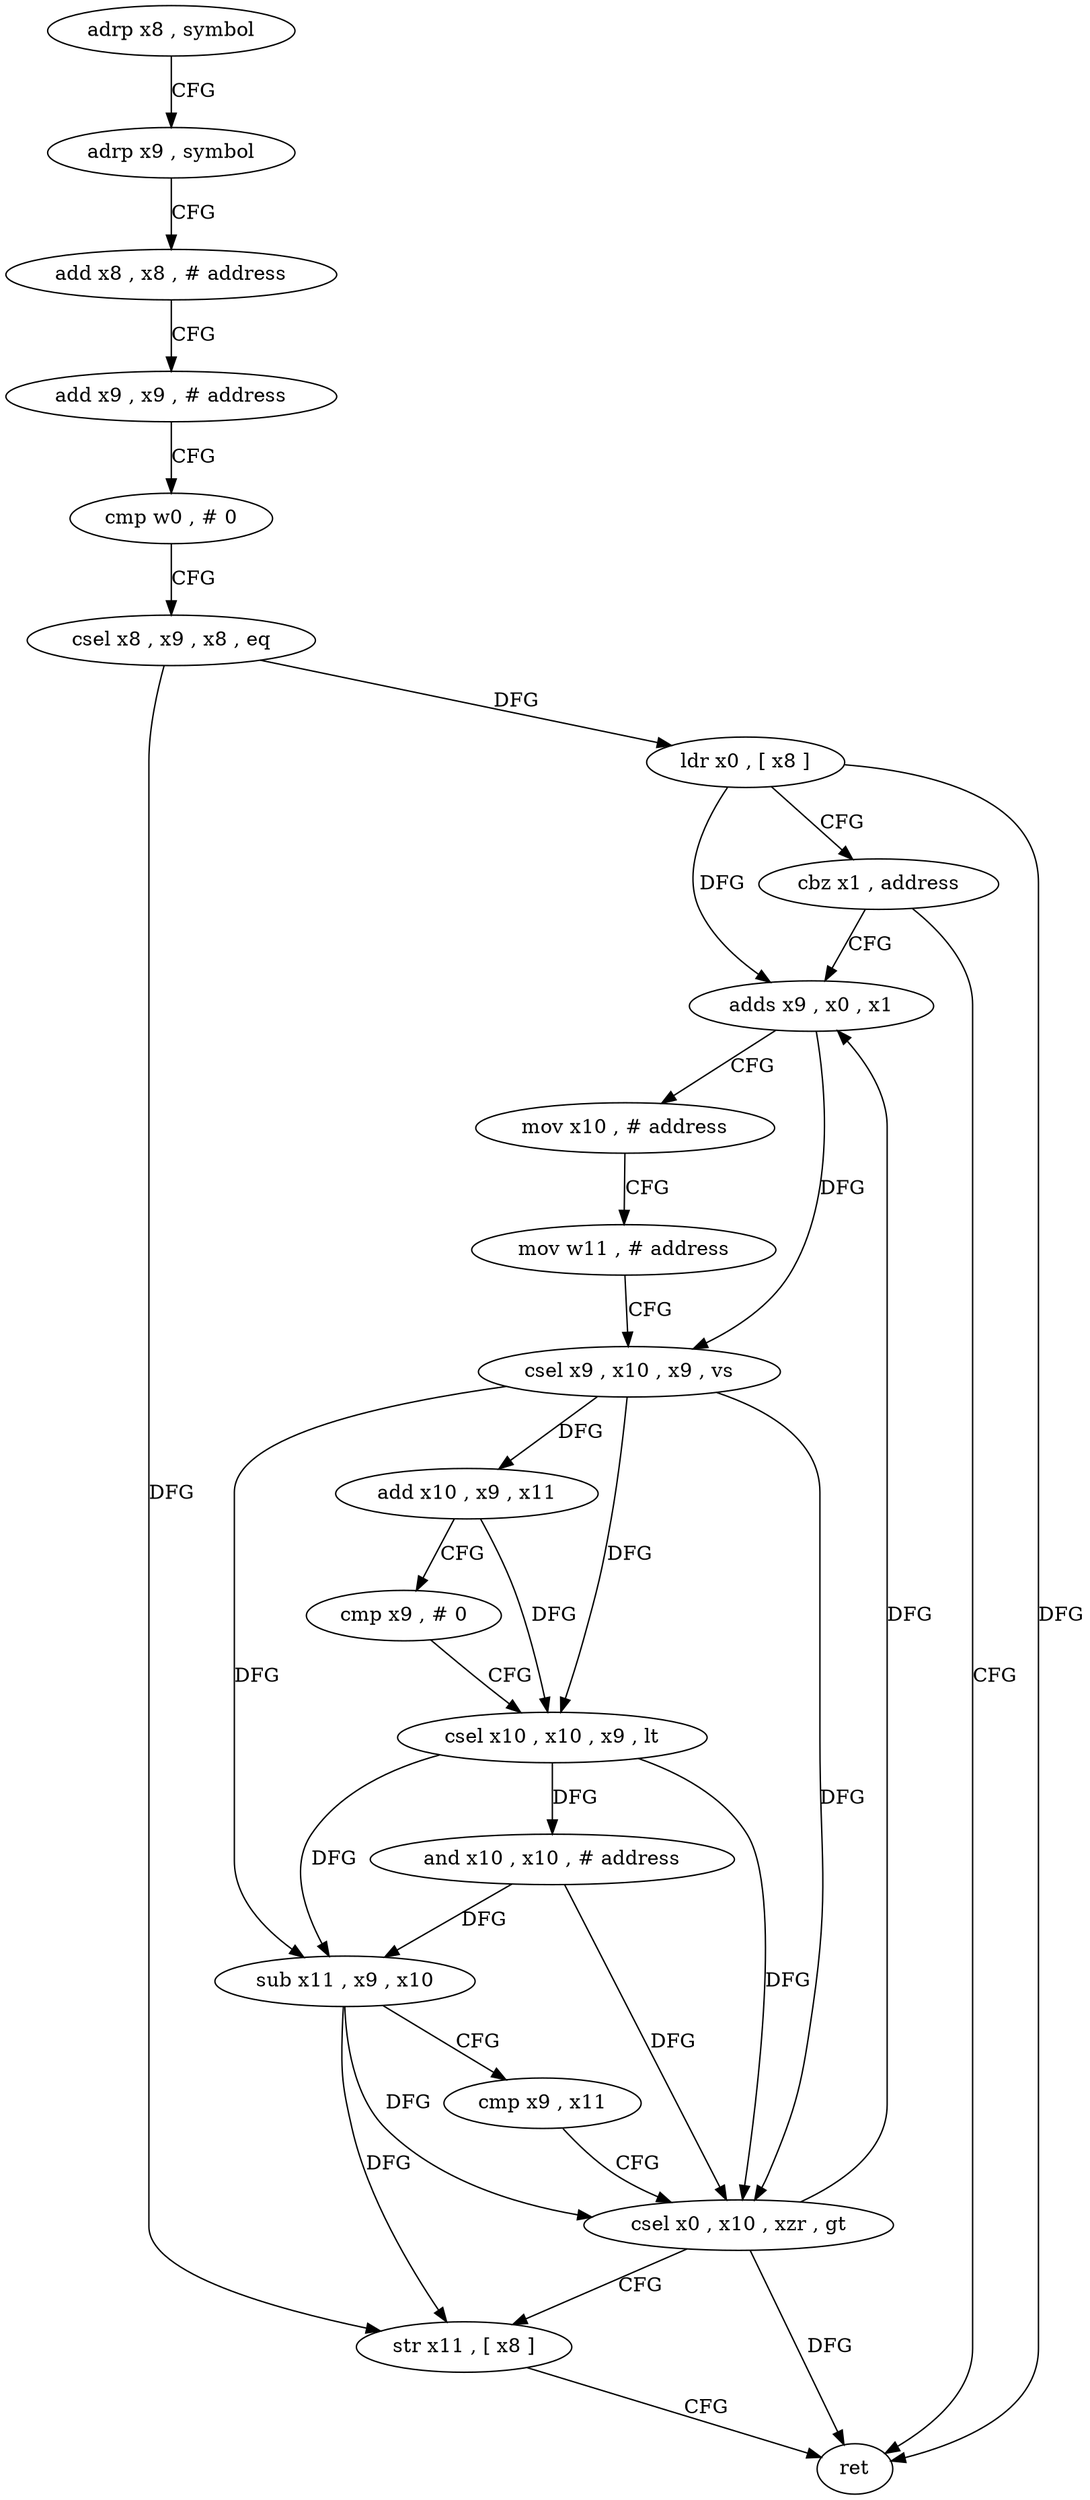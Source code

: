 digraph "func" {
"4216884" [label = "adrp x8 , symbol" ]
"4216888" [label = "adrp x9 , symbol" ]
"4216892" [label = "add x8 , x8 , # address" ]
"4216896" [label = "add x9 , x9 , # address" ]
"4216900" [label = "cmp w0 , # 0" ]
"4216904" [label = "csel x8 , x9 , x8 , eq" ]
"4216908" [label = "ldr x0 , [ x8 ]" ]
"4216912" [label = "cbz x1 , address" ]
"4216964" [label = "ret" ]
"4216916" [label = "adds x9 , x0 , x1" ]
"4216920" [label = "mov x10 , # address" ]
"4216924" [label = "mov w11 , # address" ]
"4216928" [label = "csel x9 , x10 , x9 , vs" ]
"4216932" [label = "add x10 , x9 , x11" ]
"4216936" [label = "cmp x9 , # 0" ]
"4216940" [label = "csel x10 , x10 , x9 , lt" ]
"4216944" [label = "and x10 , x10 , # address" ]
"4216948" [label = "sub x11 , x9 , x10" ]
"4216952" [label = "cmp x9 , x11" ]
"4216956" [label = "csel x0 , x10 , xzr , gt" ]
"4216960" [label = "str x11 , [ x8 ]" ]
"4216884" -> "4216888" [ label = "CFG" ]
"4216888" -> "4216892" [ label = "CFG" ]
"4216892" -> "4216896" [ label = "CFG" ]
"4216896" -> "4216900" [ label = "CFG" ]
"4216900" -> "4216904" [ label = "CFG" ]
"4216904" -> "4216908" [ label = "DFG" ]
"4216904" -> "4216960" [ label = "DFG" ]
"4216908" -> "4216912" [ label = "CFG" ]
"4216908" -> "4216964" [ label = "DFG" ]
"4216908" -> "4216916" [ label = "DFG" ]
"4216912" -> "4216964" [ label = "CFG" ]
"4216912" -> "4216916" [ label = "CFG" ]
"4216916" -> "4216920" [ label = "CFG" ]
"4216916" -> "4216928" [ label = "DFG" ]
"4216920" -> "4216924" [ label = "CFG" ]
"4216924" -> "4216928" [ label = "CFG" ]
"4216928" -> "4216932" [ label = "DFG" ]
"4216928" -> "4216940" [ label = "DFG" ]
"4216928" -> "4216948" [ label = "DFG" ]
"4216928" -> "4216956" [ label = "DFG" ]
"4216932" -> "4216936" [ label = "CFG" ]
"4216932" -> "4216940" [ label = "DFG" ]
"4216936" -> "4216940" [ label = "CFG" ]
"4216940" -> "4216944" [ label = "DFG" ]
"4216940" -> "4216948" [ label = "DFG" ]
"4216940" -> "4216956" [ label = "DFG" ]
"4216944" -> "4216948" [ label = "DFG" ]
"4216944" -> "4216956" [ label = "DFG" ]
"4216948" -> "4216952" [ label = "CFG" ]
"4216948" -> "4216956" [ label = "DFG" ]
"4216948" -> "4216960" [ label = "DFG" ]
"4216952" -> "4216956" [ label = "CFG" ]
"4216956" -> "4216960" [ label = "CFG" ]
"4216956" -> "4216964" [ label = "DFG" ]
"4216956" -> "4216916" [ label = "DFG" ]
"4216960" -> "4216964" [ label = "CFG" ]
}
